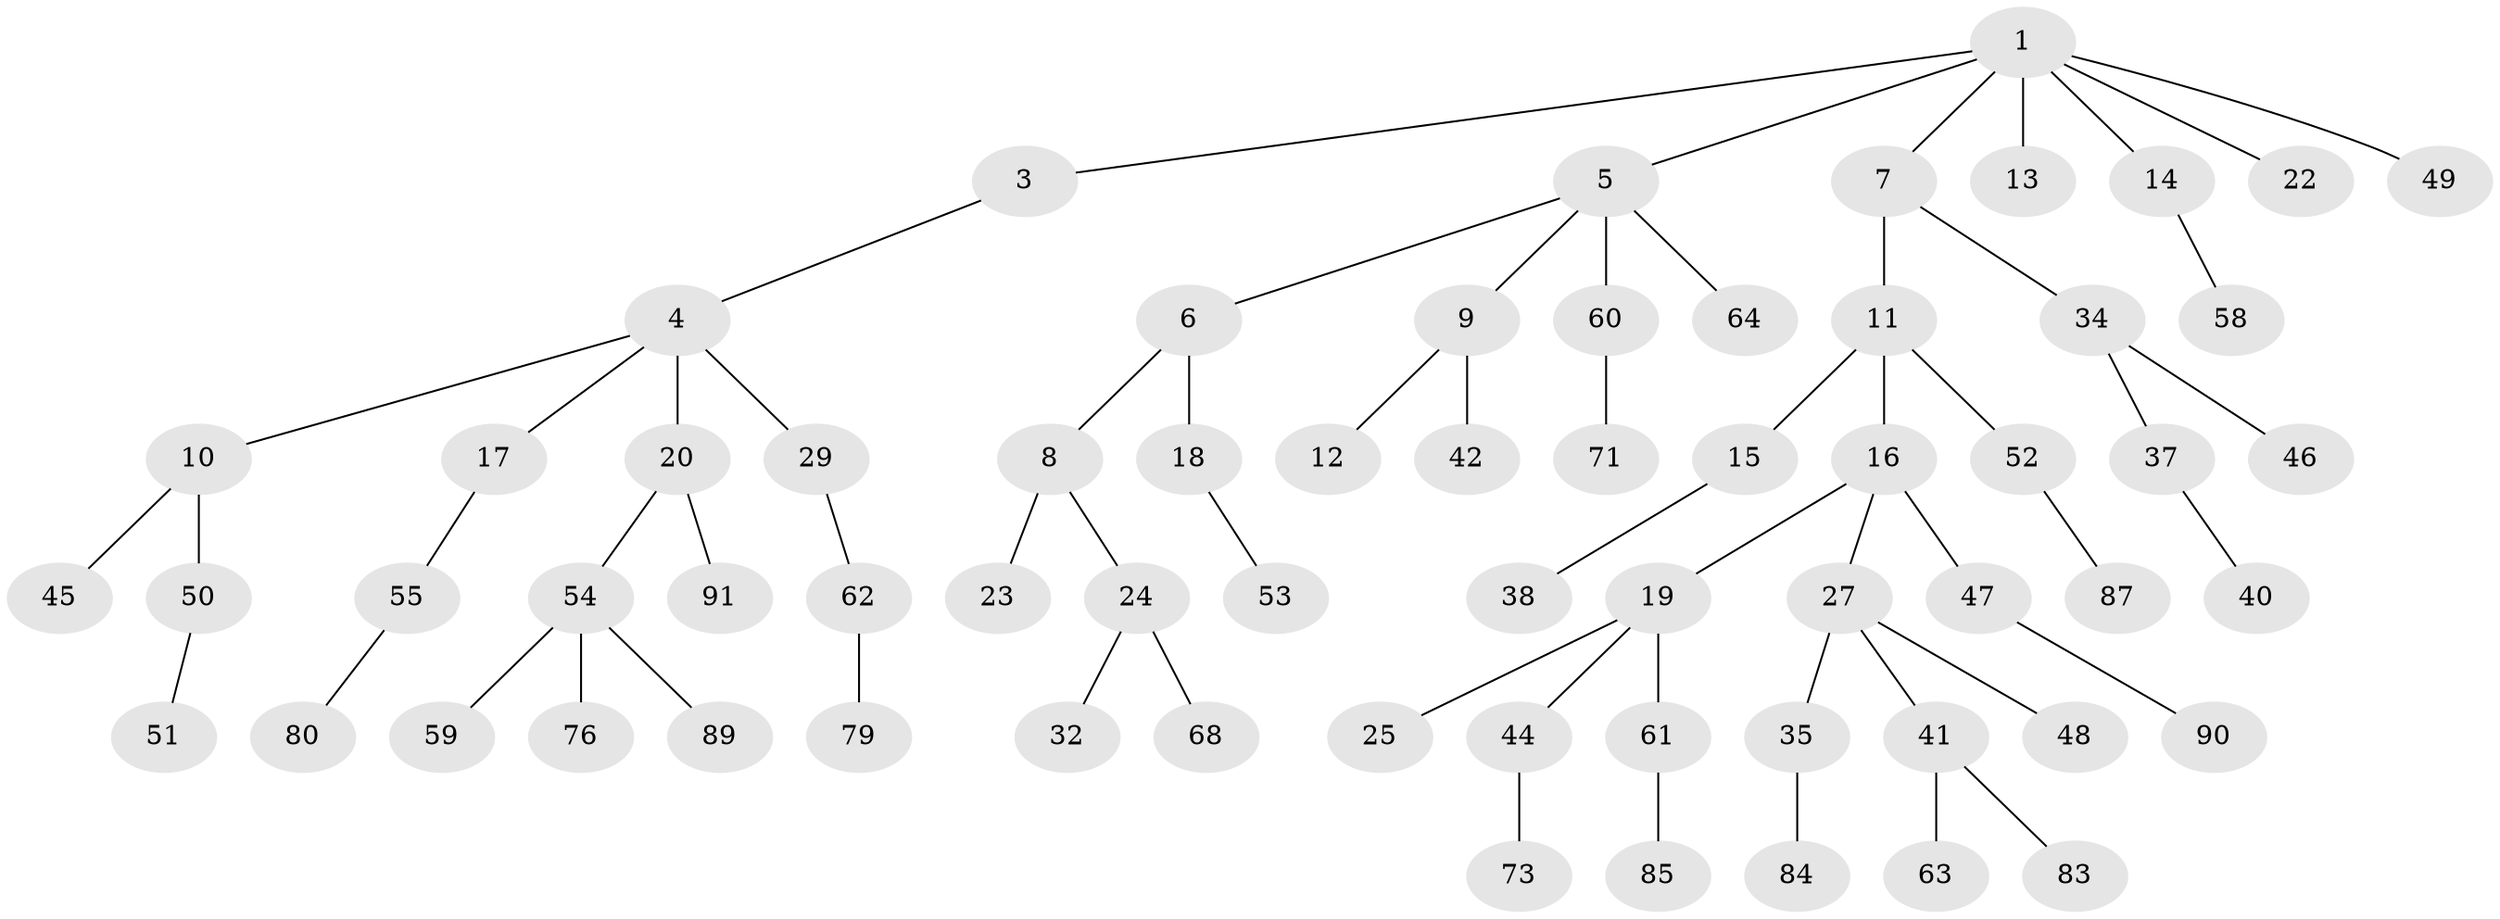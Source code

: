 // original degree distribution, {3: 0.16129032258064516, 6: 0.010752688172043012, 2: 0.3118279569892473, 5: 0.03225806451612903, 4: 0.053763440860215055, 1: 0.43010752688172044}
// Generated by graph-tools (version 1.1) at 2025/19/03/04/25 18:19:25]
// undirected, 65 vertices, 64 edges
graph export_dot {
graph [start="1"]
  node [color=gray90,style=filled];
  1 [super="+2"];
  3;
  4;
  5;
  6;
  7;
  8;
  9 [super="+39"];
  10 [super="+28+36"];
  11 [super="+33"];
  12;
  13;
  14 [super="+65"];
  15;
  16 [super="+43"];
  17 [super="+75"];
  18;
  19;
  20 [super="+21"];
  22;
  23 [super="+72"];
  24 [super="+26+82"];
  25 [super="+69+57"];
  27;
  29 [super="+30+77+67"];
  32 [super="+66"];
  34;
  35;
  37;
  38 [super="+70"];
  40;
  41;
  42;
  44;
  45;
  46;
  47;
  48;
  49;
  50;
  51;
  52;
  53 [super="+56"];
  54;
  55;
  58;
  59;
  60;
  61;
  62;
  63;
  64;
  68;
  71 [super="+86"];
  73;
  76 [super="+93"];
  79;
  80;
  83;
  84;
  85;
  87;
  89;
  90;
  91;
  1 -- 22;
  1 -- 49;
  1 -- 3;
  1 -- 5;
  1 -- 7;
  1 -- 13;
  1 -- 14;
  3 -- 4;
  4 -- 10;
  4 -- 17;
  4 -- 20;
  4 -- 29;
  5 -- 6;
  5 -- 9;
  5 -- 60;
  5 -- 64;
  6 -- 8;
  6 -- 18;
  7 -- 11;
  7 -- 34;
  8 -- 23;
  8 -- 24;
  9 -- 12;
  9 -- 42;
  10 -- 50;
  10 -- 45;
  11 -- 15;
  11 -- 16;
  11 -- 52;
  14 -- 58;
  15 -- 38;
  16 -- 19;
  16 -- 27;
  16 -- 47;
  17 -- 55;
  18 -- 53;
  19 -- 25;
  19 -- 44;
  19 -- 61;
  20 -- 91;
  20 -- 54;
  24 -- 32;
  24 -- 68;
  27 -- 35;
  27 -- 41;
  27 -- 48;
  29 -- 62;
  34 -- 37;
  34 -- 46;
  35 -- 84;
  37 -- 40;
  41 -- 63;
  41 -- 83;
  44 -- 73;
  47 -- 90;
  50 -- 51;
  52 -- 87;
  54 -- 59;
  54 -- 76;
  54 -- 89;
  55 -- 80;
  60 -- 71;
  61 -- 85;
  62 -- 79;
}
